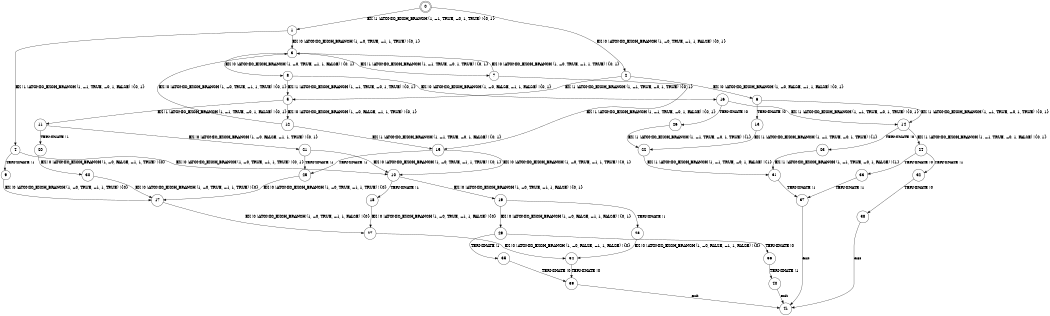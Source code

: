 digraph BCG {
size = "7, 10.5";
center = TRUE;
node [shape = circle];
0 [peripheries = 2];
0 -> 1 [label = "EX !1 !ATOMIC_EXCH_BRANCH (1, +1, TRUE, +0, 1, TRUE) !{0, 1}"];
0 -> 2 [label = "EX !0 !ATOMIC_EXCH_BRANCH (1, +0, TRUE, +1, 1, FALSE) !{0, 1}"];
1 -> 3 [label = "EX !0 !ATOMIC_EXCH_BRANCH (1, +0, TRUE, +1, 1, TRUE) !{0, 1}"];
1 -> 4 [label = "EX !1 !ATOMIC_EXCH_BRANCH (1, +1, TRUE, +0, 1, FALSE) !{0, 1}"];
2 -> 5 [label = "EX !1 !ATOMIC_EXCH_BRANCH (1, +1, TRUE, +0, 1, TRUE) !{0, 1}"];
2 -> 6 [label = "EX !0 !ATOMIC_EXCH_BRANCH (1, +0, FALSE, +1, 1, FALSE) !{0, 1}"];
3 -> 7 [label = "EX !1 !ATOMIC_EXCH_BRANCH (1, +1, TRUE, +0, 1, TRUE) !{0, 1}"];
3 -> 8 [label = "EX !0 !ATOMIC_EXCH_BRANCH (1, +0, TRUE, +1, 1, FALSE) !{0, 1}"];
4 -> 9 [label = "TERMINATE !1"];
4 -> 10 [label = "EX !0 !ATOMIC_EXCH_BRANCH (1, +0, TRUE, +1, 1, TRUE) !{0, 1}"];
5 -> 11 [label = "EX !1 !ATOMIC_EXCH_BRANCH (1, +1, TRUE, +0, 1, FALSE) !{0, 1}"];
5 -> 12 [label = "EX !0 !ATOMIC_EXCH_BRANCH (1, +0, FALSE, +1, 1, TRUE) !{0, 1}"];
6 -> 13 [label = "TERMINATE !0"];
6 -> 14 [label = "EX !1 !ATOMIC_EXCH_BRANCH (1, +1, TRUE, +0, 1, TRUE) !{0, 1}"];
7 -> 15 [label = "EX !1 !ATOMIC_EXCH_BRANCH (1, +1, TRUE, +0, 1, FALSE) !{0, 1}"];
7 -> 3 [label = "EX !0 !ATOMIC_EXCH_BRANCH (1, +0, TRUE, +1, 1, TRUE) !{0, 1}"];
8 -> 5 [label = "EX !1 !ATOMIC_EXCH_BRANCH (1, +1, TRUE, +0, 1, TRUE) !{0, 1}"];
8 -> 16 [label = "EX !0 !ATOMIC_EXCH_BRANCH (1, +0, FALSE, +1, 1, FALSE) !{0, 1}"];
9 -> 17 [label = "EX !0 !ATOMIC_EXCH_BRANCH (1, +0, TRUE, +1, 1, TRUE) !{0}"];
10 -> 18 [label = "TERMINATE !1"];
10 -> 19 [label = "EX !0 !ATOMIC_EXCH_BRANCH (1, +0, TRUE, +1, 1, FALSE) !{0, 1}"];
11 -> 20 [label = "TERMINATE !1"];
11 -> 21 [label = "EX !0 !ATOMIC_EXCH_BRANCH (1, +0, FALSE, +1, 1, TRUE) !{0, 1}"];
12 -> 15 [label = "EX !1 !ATOMIC_EXCH_BRANCH (1, +1, TRUE, +0, 1, FALSE) !{0, 1}"];
12 -> 3 [label = "EX !0 !ATOMIC_EXCH_BRANCH (1, +0, TRUE, +1, 1, TRUE) !{0, 1}"];
13 -> 22 [label = "EX !1 !ATOMIC_EXCH_BRANCH (1, +1, TRUE, +0, 1, TRUE) !{1}"];
14 -> 23 [label = "TERMINATE !0"];
14 -> 24 [label = "EX !1 !ATOMIC_EXCH_BRANCH (1, +1, TRUE, +0, 1, FALSE) !{0, 1}"];
15 -> 25 [label = "TERMINATE !1"];
15 -> 10 [label = "EX !0 !ATOMIC_EXCH_BRANCH (1, +0, TRUE, +1, 1, TRUE) !{0, 1}"];
16 -> 26 [label = "TERMINATE !0"];
16 -> 14 [label = "EX !1 !ATOMIC_EXCH_BRANCH (1, +1, TRUE, +0, 1, TRUE) !{0, 1}"];
17 -> 27 [label = "EX !0 !ATOMIC_EXCH_BRANCH (1, +0, TRUE, +1, 1, FALSE) !{0}"];
18 -> 27 [label = "EX !0 !ATOMIC_EXCH_BRANCH (1, +0, TRUE, +1, 1, FALSE) !{0}"];
19 -> 28 [label = "TERMINATE !1"];
19 -> 29 [label = "EX !0 !ATOMIC_EXCH_BRANCH (1, +0, FALSE, +1, 1, FALSE) !{0, 1}"];
20 -> 30 [label = "EX !0 !ATOMIC_EXCH_BRANCH (1, +0, FALSE, +1, 1, TRUE) !{0}"];
21 -> 25 [label = "TERMINATE !1"];
21 -> 10 [label = "EX !0 !ATOMIC_EXCH_BRANCH (1, +0, TRUE, +1, 1, TRUE) !{0, 1}"];
22 -> 31 [label = "EX !1 !ATOMIC_EXCH_BRANCH (1, +1, TRUE, +0, 1, FALSE) !{1}"];
23 -> 31 [label = "EX !1 !ATOMIC_EXCH_BRANCH (1, +1, TRUE, +0, 1, FALSE) !{1}"];
24 -> 32 [label = "TERMINATE !1"];
24 -> 33 [label = "TERMINATE !0"];
25 -> 17 [label = "EX !0 !ATOMIC_EXCH_BRANCH (1, +0, TRUE, +1, 1, TRUE) !{0}"];
26 -> 22 [label = "EX !1 !ATOMIC_EXCH_BRANCH (1, +1, TRUE, +0, 1, TRUE) !{1}"];
27 -> 34 [label = "EX !0 !ATOMIC_EXCH_BRANCH (1, +0, FALSE, +1, 1, FALSE) !{0}"];
28 -> 34 [label = "EX !0 !ATOMIC_EXCH_BRANCH (1, +0, FALSE, +1, 1, FALSE) !{0}"];
29 -> 35 [label = "TERMINATE !1"];
29 -> 36 [label = "TERMINATE !0"];
30 -> 17 [label = "EX !0 !ATOMIC_EXCH_BRANCH (1, +0, TRUE, +1, 1, TRUE) !{0}"];
31 -> 37 [label = "TERMINATE !1"];
32 -> 38 [label = "TERMINATE !0"];
33 -> 37 [label = "TERMINATE !1"];
34 -> 39 [label = "TERMINATE !0"];
35 -> 39 [label = "TERMINATE !0"];
36 -> 40 [label = "TERMINATE !1"];
37 -> 41 [label = "exit"];
38 -> 41 [label = "exit"];
39 -> 41 [label = "exit"];
40 -> 41 [label = "exit"];
}
